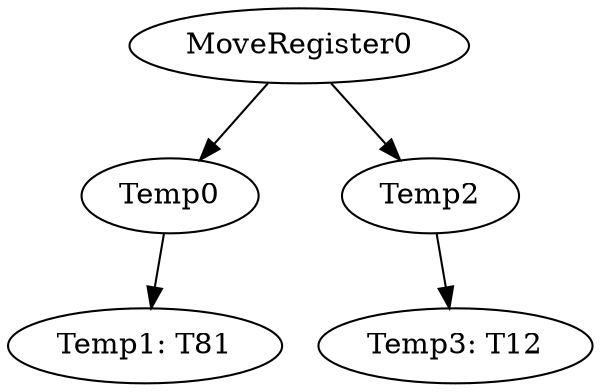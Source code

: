 digraph {
	ordering = out;
	MoveRegister0 -> Temp0;
	MoveRegister0 -> Temp2;
	Temp2 -> "Temp3: T12";
	Temp0 -> "Temp1: T81";
}

